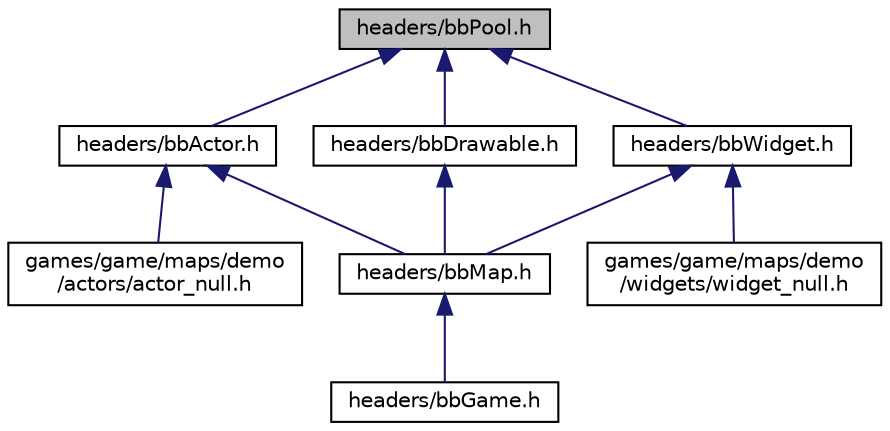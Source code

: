 digraph "headers/bbPool.h"
{
 // LATEX_PDF_SIZE
  edge [fontname="Helvetica",fontsize="10",labelfontname="Helvetica",labelfontsize="10"];
  node [fontname="Helvetica",fontsize="10",shape=record];
  Node1 [label="headers/bbPool.h",height=0.2,width=0.4,color="black", fillcolor="grey75", style="filled", fontcolor="black",tooltip="Pools pre-allocate space for objects in the game to quickly allocate and de-allocate individual objec..."];
  Node1 -> Node2 [dir="back",color="midnightblue",fontsize="10",style="solid",fontname="Helvetica"];
  Node2 [label="headers/bbActor.h",height=0.2,width=0.4,color="black", fillcolor="white", style="filled",URL="$bbActor_8h.html",tooltip="A bbActor (Finite State Machine) contains the code to control behaviours of things in-game."];
  Node2 -> Node3 [dir="back",color="midnightblue",fontsize="10",style="solid",fontname="Helvetica"];
  Node3 [label="games/game/maps/demo\l/actors/actor_null.h",height=0.2,width=0.4,color="black", fillcolor="white", style="filled",URL="$actor__null_8h.html",tooltip="The functions in this folder define the behavior of an object with class bbActor and type NULL."];
  Node2 -> Node4 [dir="back",color="midnightblue",fontsize="10",style="solid",fontname="Helvetica"];
  Node4 [label="headers/bbMap.h",height=0.2,width=0.4,color="black", fillcolor="white", style="filled",URL="$bbMap_8h.html",tooltip="bbMap stores all the game data pertaining to one map in the game"];
  Node4 -> Node5 [dir="back",color="midnightblue",fontsize="10",style="solid",fontname="Helvetica"];
  Node5 [label="headers/bbGame.h",height=0.2,width=0.4,color="black", fillcolor="white", style="filled",URL="$bbGame_8h.html",tooltip="bbGame is the root of all data stored by the game."];
  Node1 -> Node6 [dir="back",color="midnightblue",fontsize="10",style="solid",fontname="Helvetica"];
  Node6 [label="headers/bbDrawable.h",height=0.2,width=0.4,color="black", fillcolor="white", style="filled",URL="$bbDrawable_8h.html",tooltip="bbGame is the root of all data stored by the game."];
  Node6 -> Node4 [dir="back",color="midnightblue",fontsize="10",style="solid",fontname="Helvetica"];
  Node1 -> Node7 [dir="back",color="midnightblue",fontsize="10",style="solid",fontname="Helvetica"];
  Node7 [label="headers/bbWidget.h",height=0.2,width=0.4,color="black", fillcolor="white", style="filled",URL="$bbWidget_8h.html",tooltip="bbWidget includes things like menus and buttons. Each widget owns a list of subwidgets and widgets ar..."];
  Node7 -> Node8 [dir="back",color="midnightblue",fontsize="10",style="solid",fontname="Helvetica"];
  Node8 [label="games/game/maps/demo\l/widgets/widget_null.h",height=0.2,width=0.4,color="black", fillcolor="white", style="filled",URL="$widget__null_8h.html",tooltip="The functions in this folder define the behavior of an object with class bbWidget and type NULL."];
  Node7 -> Node4 [dir="back",color="midnightblue",fontsize="10",style="solid",fontname="Helvetica"];
}
